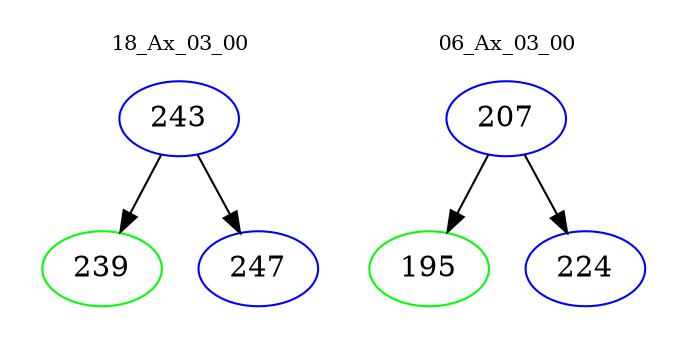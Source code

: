 digraph{
subgraph cluster_0 {
color = white
label = "18_Ax_03_00";
fontsize=10;
T0_243 [label="243", color="blue"]
T0_243 -> T0_239 [color="black"]
T0_239 [label="239", color="green"]
T0_243 -> T0_247 [color="black"]
T0_247 [label="247", color="blue"]
}
subgraph cluster_1 {
color = white
label = "06_Ax_03_00";
fontsize=10;
T1_207 [label="207", color="blue"]
T1_207 -> T1_195 [color="black"]
T1_195 [label="195", color="green"]
T1_207 -> T1_224 [color="black"]
T1_224 [label="224", color="blue"]
}
}
